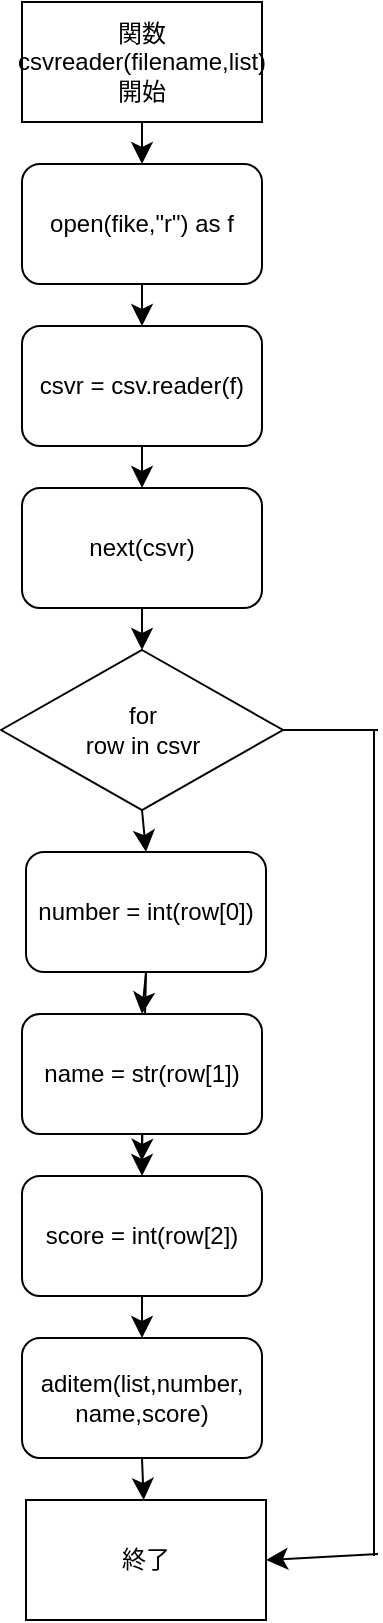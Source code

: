 <mxfile version="24.4.10" type="onedrive">
  <diagram name="ページ1" id="sGsbtiMWJ6A-nO1lsWk1">
    <mxGraphModel grid="0" page="0" gridSize="10" guides="1" tooltips="1" connect="1" arrows="1" fold="1" pageScale="1" pageWidth="827" pageHeight="1169" math="0" shadow="0">
      <root>
        <mxCell id="0" />
        <mxCell id="1" parent="0" />
        <mxCell id="rgHb6Y3hXM69cQYunaPX-12" style="edgeStyle=none;curved=1;rounded=0;orthogonalLoop=1;jettySize=auto;html=1;exitX=0.5;exitY=1;exitDx=0;exitDy=0;entryX=0.5;entryY=0;entryDx=0;entryDy=0;fontSize=12;startSize=8;endSize=8;" edge="1" parent="1" source="rgHb6Y3hXM69cQYunaPX-1" target="rgHb6Y3hXM69cQYunaPX-2">
          <mxGeometry relative="1" as="geometry" />
        </mxCell>
        <mxCell id="rgHb6Y3hXM69cQYunaPX-1" value="関数csvreader(filename,list)&lt;div&gt;開始&lt;/div&gt;" style="rounded=0;whiteSpace=wrap;html=1;" vertex="1" parent="1">
          <mxGeometry x="59" y="-158" width="120" height="60" as="geometry" />
        </mxCell>
        <mxCell id="rgHb6Y3hXM69cQYunaPX-13" style="edgeStyle=none;curved=1;rounded=0;orthogonalLoop=1;jettySize=auto;html=1;exitX=0.5;exitY=1;exitDx=0;exitDy=0;entryX=0.5;entryY=0;entryDx=0;entryDy=0;fontSize=12;startSize=8;endSize=8;" edge="1" parent="1" source="rgHb6Y3hXM69cQYunaPX-2" target="rgHb6Y3hXM69cQYunaPX-3">
          <mxGeometry relative="1" as="geometry" />
        </mxCell>
        <mxCell id="rgHb6Y3hXM69cQYunaPX-2" value="open(fike,&quot;r&quot;) as f" style="rounded=1;whiteSpace=wrap;html=1;" vertex="1" parent="1">
          <mxGeometry x="59" y="-77" width="120" height="60" as="geometry" />
        </mxCell>
        <mxCell id="rgHb6Y3hXM69cQYunaPX-14" style="edgeStyle=none;curved=1;rounded=0;orthogonalLoop=1;jettySize=auto;html=1;exitX=0.5;exitY=1;exitDx=0;exitDy=0;fontSize=12;startSize=8;endSize=8;" edge="1" parent="1" source="rgHb6Y3hXM69cQYunaPX-3" target="rgHb6Y3hXM69cQYunaPX-4">
          <mxGeometry relative="1" as="geometry" />
        </mxCell>
        <mxCell id="rgHb6Y3hXM69cQYunaPX-3" value="csvr = csv.reader(f)" style="rounded=1;whiteSpace=wrap;html=1;" vertex="1" parent="1">
          <mxGeometry x="59" y="4" width="120" height="60" as="geometry" />
        </mxCell>
        <mxCell id="rgHb6Y3hXM69cQYunaPX-15" style="edgeStyle=none;curved=1;rounded=0;orthogonalLoop=1;jettySize=auto;html=1;exitX=0.5;exitY=1;exitDx=0;exitDy=0;entryX=0.5;entryY=0;entryDx=0;entryDy=0;fontSize=12;startSize=8;endSize=8;" edge="1" parent="1" source="rgHb6Y3hXM69cQYunaPX-4" target="rgHb6Y3hXM69cQYunaPX-6">
          <mxGeometry relative="1" as="geometry" />
        </mxCell>
        <mxCell id="rgHb6Y3hXM69cQYunaPX-4" value="next(csvr)" style="rounded=1;whiteSpace=wrap;html=1;" vertex="1" parent="1">
          <mxGeometry x="59" y="85" width="120" height="60" as="geometry" />
        </mxCell>
        <mxCell id="rgHb6Y3hXM69cQYunaPX-16" style="edgeStyle=none;curved=1;rounded=0;orthogonalLoop=1;jettySize=auto;html=1;exitX=0.5;exitY=1;exitDx=0;exitDy=0;entryX=0.5;entryY=0;entryDx=0;entryDy=0;fontSize=12;startSize=8;endSize=8;" edge="1" parent="1" source="rgHb6Y3hXM69cQYunaPX-6" target="rgHb6Y3hXM69cQYunaPX-7">
          <mxGeometry relative="1" as="geometry" />
        </mxCell>
        <mxCell id="rgHb6Y3hXM69cQYunaPX-22" style="edgeStyle=none;curved=1;rounded=0;orthogonalLoop=1;jettySize=auto;html=1;exitX=1;exitY=0.5;exitDx=0;exitDy=0;fontSize=12;startSize=8;endSize=8;" edge="1" parent="1" source="rgHb6Y3hXM69cQYunaPX-6">
          <mxGeometry relative="1" as="geometry">
            <mxPoint x="190" y="206" as="targetPoint" />
          </mxGeometry>
        </mxCell>
        <mxCell id="rgHb6Y3hXM69cQYunaPX-6" value="for&lt;div&gt;row in csvr&lt;/div&gt;" style="rhombus;whiteSpace=wrap;html=1;" vertex="1" parent="1">
          <mxGeometry x="48.5" y="166" width="141" height="80" as="geometry" />
        </mxCell>
        <mxCell id="rgHb6Y3hXM69cQYunaPX-17" style="edgeStyle=none;curved=1;rounded=0;orthogonalLoop=1;jettySize=auto;html=1;exitX=0.5;exitY=1;exitDx=0;exitDy=0;fontSize=12;startSize=8;endSize=8;" edge="1" parent="1" source="rgHb6Y3hXM69cQYunaPX-7">
          <mxGeometry relative="1" as="geometry">
            <mxPoint x="118.913" y="421.406" as="targetPoint" />
          </mxGeometry>
        </mxCell>
        <mxCell id="rgHb6Y3hXM69cQYunaPX-18" style="edgeStyle=none;curved=1;rounded=0;orthogonalLoop=1;jettySize=auto;html=1;exitX=0.5;exitY=1;exitDx=0;exitDy=0;entryX=0.5;entryY=0;entryDx=0;entryDy=0;fontSize=12;startSize=8;endSize=8;" edge="1" parent="1" source="rgHb6Y3hXM69cQYunaPX-7" target="rgHb6Y3hXM69cQYunaPX-8">
          <mxGeometry relative="1" as="geometry" />
        </mxCell>
        <mxCell id="rgHb6Y3hXM69cQYunaPX-7" value="number = int(row[0])" style="rounded=1;whiteSpace=wrap;html=1;" vertex="1" parent="1">
          <mxGeometry x="61" y="267" width="120" height="60" as="geometry" />
        </mxCell>
        <mxCell id="rgHb6Y3hXM69cQYunaPX-19" style="edgeStyle=none;curved=1;rounded=0;orthogonalLoop=1;jettySize=auto;html=1;exitX=0.5;exitY=1;exitDx=0;exitDy=0;entryX=0.5;entryY=0;entryDx=0;entryDy=0;fontSize=12;startSize=8;endSize=8;" edge="1" parent="1" source="rgHb6Y3hXM69cQYunaPX-8" target="rgHb6Y3hXM69cQYunaPX-9">
          <mxGeometry relative="1" as="geometry" />
        </mxCell>
        <mxCell id="rgHb6Y3hXM69cQYunaPX-8" value="name = str(row[1])" style="rounded=1;whiteSpace=wrap;html=1;" vertex="1" parent="1">
          <mxGeometry x="59" y="348" width="120" height="60" as="geometry" />
        </mxCell>
        <mxCell id="rgHb6Y3hXM69cQYunaPX-20" style="edgeStyle=none;curved=1;rounded=0;orthogonalLoop=1;jettySize=auto;html=1;exitX=0.5;exitY=1;exitDx=0;exitDy=0;entryX=0.5;entryY=0;entryDx=0;entryDy=0;fontSize=12;startSize=8;endSize=8;" edge="1" parent="1" source="rgHb6Y3hXM69cQYunaPX-9" target="rgHb6Y3hXM69cQYunaPX-10">
          <mxGeometry relative="1" as="geometry" />
        </mxCell>
        <mxCell id="rgHb6Y3hXM69cQYunaPX-9" value="score = int(row[2])" style="rounded=1;whiteSpace=wrap;html=1;" vertex="1" parent="1">
          <mxGeometry x="59" y="429" width="120" height="60" as="geometry" />
        </mxCell>
        <mxCell id="rgHb6Y3hXM69cQYunaPX-21" style="edgeStyle=none;curved=1;rounded=0;orthogonalLoop=1;jettySize=auto;html=1;exitX=0.5;exitY=1;exitDx=0;exitDy=0;fontSize=12;startSize=8;endSize=8;" edge="1" parent="1" source="rgHb6Y3hXM69cQYunaPX-10" target="rgHb6Y3hXM69cQYunaPX-11">
          <mxGeometry relative="1" as="geometry" />
        </mxCell>
        <mxCell id="rgHb6Y3hXM69cQYunaPX-10" value="aditem(list,number,&lt;div&gt;name,score)&lt;/div&gt;" style="rounded=1;whiteSpace=wrap;html=1;" vertex="1" parent="1">
          <mxGeometry x="59" y="510" width="120" height="60" as="geometry" />
        </mxCell>
        <mxCell id="rgHb6Y3hXM69cQYunaPX-11" value="終了" style="rounded=0;whiteSpace=wrap;html=1;" vertex="1" parent="1">
          <mxGeometry x="61" y="591" width="120" height="60" as="geometry" />
        </mxCell>
        <mxCell id="rgHb6Y3hXM69cQYunaPX-23" value="" style="endArrow=none;html=1;rounded=0;fontSize=12;startSize=8;endSize=8;curved=1;entryX=1;entryY=0.5;entryDx=0;entryDy=0;" edge="1" parent="1" target="rgHb6Y3hXM69cQYunaPX-6">
          <mxGeometry width="50" height="50" relative="1" as="geometry">
            <mxPoint x="237" y="206" as="sourcePoint" />
            <mxPoint x="223" y="365" as="targetPoint" />
          </mxGeometry>
        </mxCell>
        <mxCell id="rgHb6Y3hXM69cQYunaPX-24" value="" style="endArrow=none;html=1;rounded=0;fontSize=12;startSize=8;endSize=8;curved=1;" edge="1" parent="1">
          <mxGeometry width="50" height="50" relative="1" as="geometry">
            <mxPoint x="235" y="619" as="sourcePoint" />
            <mxPoint x="235" y="206" as="targetPoint" />
          </mxGeometry>
        </mxCell>
        <mxCell id="rgHb6Y3hXM69cQYunaPX-25" value="" style="endArrow=classic;html=1;rounded=0;fontSize=12;startSize=8;endSize=8;curved=1;entryX=1;entryY=0.5;entryDx=0;entryDy=0;" edge="1" parent="1" target="rgHb6Y3hXM69cQYunaPX-11">
          <mxGeometry width="50" height="50" relative="1" as="geometry">
            <mxPoint x="237" y="618" as="sourcePoint" />
            <mxPoint x="223" y="365" as="targetPoint" />
          </mxGeometry>
        </mxCell>
      </root>
    </mxGraphModel>
  </diagram>
</mxfile>
